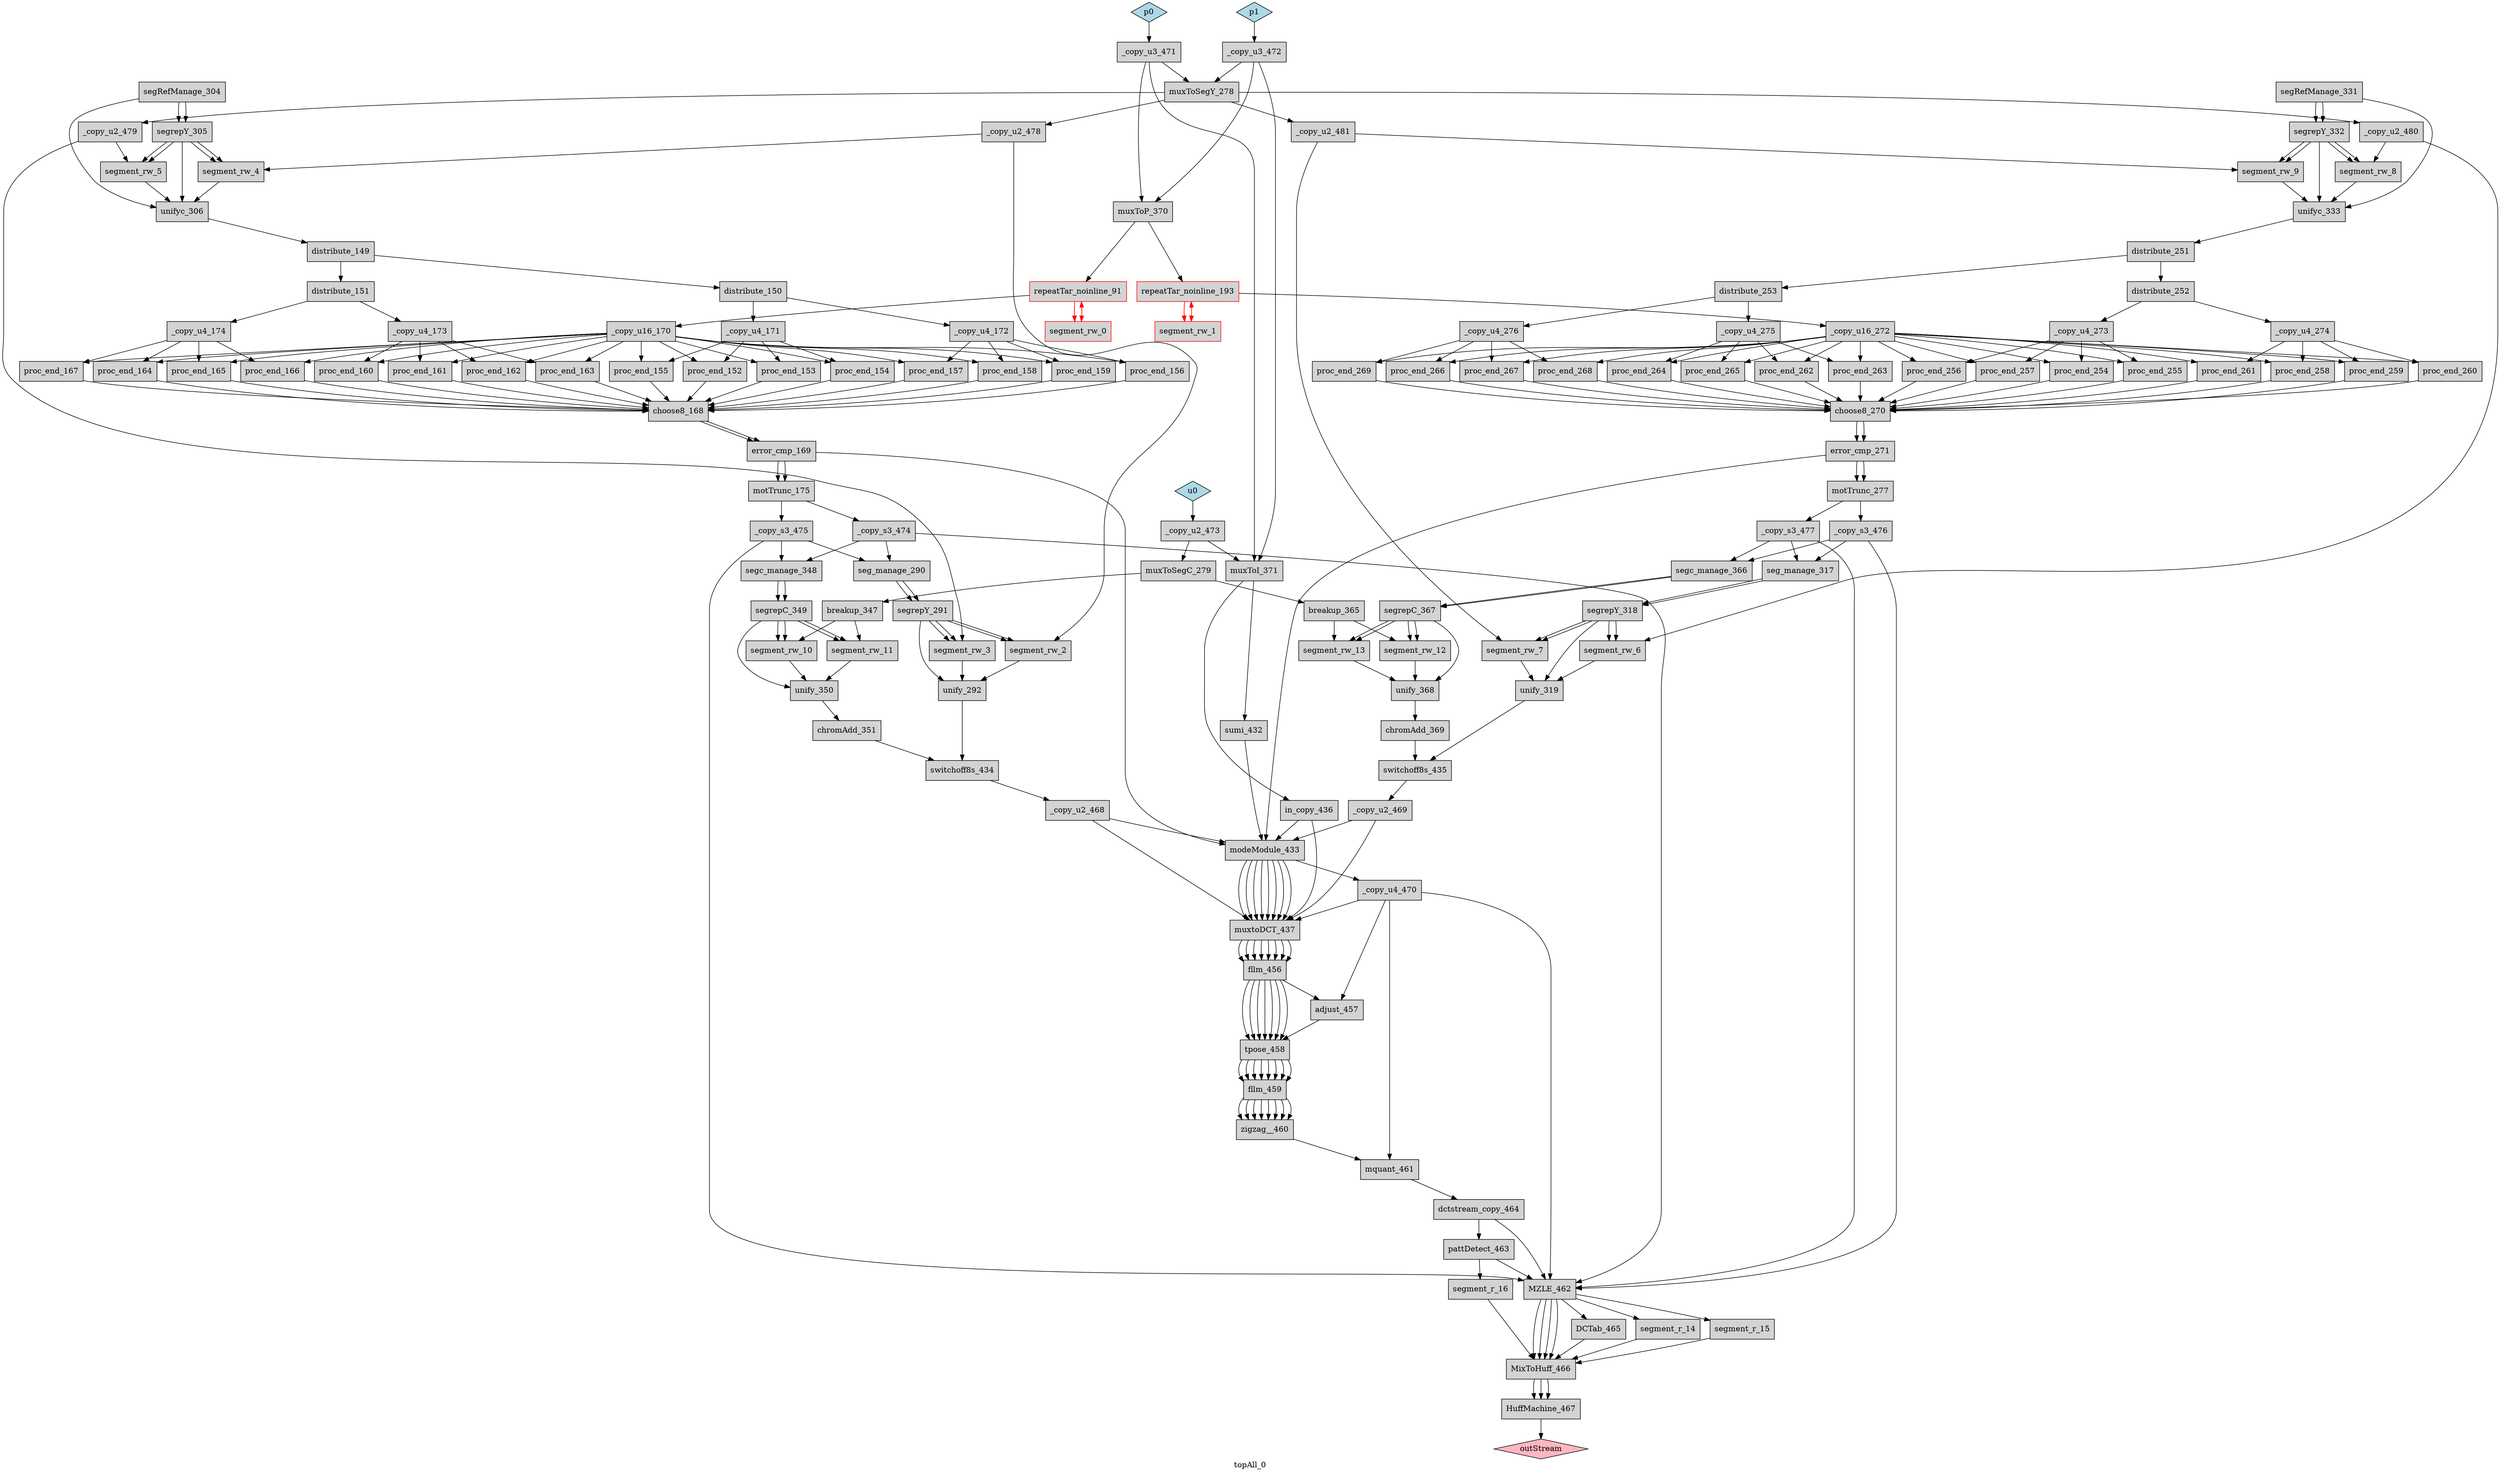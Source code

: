 # Page DFG for topAll_0
# Emitted by ../../../tdfc version 1.159, Tue Jun 21 16:19:54 2005

digraph topAll_0 {
  graph [label="topAll_0"];
  HuffMachine_467 [shape="box", style="filled", fillcolor="lightgrey"];
  MixToHuff_466 [shape="box", style="filled", fillcolor="lightgrey"];
  DCTab_465 [shape="box", style="filled", fillcolor="lightgrey"];
  segment_r_14 [shape="box", style="filled", fillcolor="lightgrey"];
  segment_r_15 [shape="box", style="filled", fillcolor="lightgrey"];
  MZLE_462 [shape="box", style="filled", fillcolor="lightgrey"];
  segment_r_16 [shape="box", style="filled", fillcolor="lightgrey"];
  pattDetect_463 [shape="box", style="filled", fillcolor="lightgrey"];
  dctstream_copy_464 [shape="box", style="filled", fillcolor="lightgrey"];
  mquant_461 [shape="box", style="filled", fillcolor="lightgrey"];
  zigzag__460 [shape="box", style="filled", fillcolor="lightgrey"];
  fllm_459 [shape="box", style="filled", fillcolor="lightgrey"];
  tpose_458 [shape="box", style="filled", fillcolor="lightgrey"];
  adjust_457 [shape="box", style="filled", fillcolor="lightgrey"];
  fllm_456 [shape="box", style="filled", fillcolor="lightgrey"];
  muxtoDCT_437 [shape="box", style="filled", fillcolor="lightgrey"];
  _copy_u4_470 [shape="box", style="filled", fillcolor="lightgrey"];
  modeModule_433 [shape="box", style="filled", fillcolor="lightgrey"];
  _copy_u2_468 [shape="box", style="filled", fillcolor="lightgrey"];
  switchoff8s_434 [shape="box", style="filled", fillcolor="lightgrey"];
  unify_292 [shape="box", style="filled", fillcolor="lightgrey"];
  segment_rw_2 [shape="box", style="filled", fillcolor="lightgrey"];
  segment_rw_3 [shape="box", style="filled", fillcolor="lightgrey"];
  segrepY_291 [shape="box", style="filled", fillcolor="lightgrey"];
  seg_manage_290 [shape="box", style="filled", fillcolor="lightgrey"];
  chromAdd_351 [shape="box", style="filled", fillcolor="lightgrey"];
  unify_350 [shape="box", style="filled", fillcolor="lightgrey"];
  segment_rw_10 [shape="box", style="filled", fillcolor="lightgrey"];
  segment_rw_11 [shape="box", style="filled", fillcolor="lightgrey"];
  segrepC_349 [shape="box", style="filled", fillcolor="lightgrey"];
  segc_manage_348 [shape="box", style="filled", fillcolor="lightgrey"];
  _copy_s3_474 [shape="box", style="filled", fillcolor="lightgrey"];
  _copy_s3_475 [shape="box", style="filled", fillcolor="lightgrey"];
  motTrunc_175 [shape="box", style="filled", fillcolor="lightgrey"];
  error_cmp_169 [shape="box", style="filled", fillcolor="lightgrey"];
  choose8_168 [shape="box", style="filled", fillcolor="lightgrey"];
  proc_end_152 [shape="box", style="filled", fillcolor="lightgrey"];
  proc_end_153 [shape="box", style="filled", fillcolor="lightgrey"];
  proc_end_154 [shape="box", style="filled", fillcolor="lightgrey"];
  proc_end_155 [shape="box", style="filled", fillcolor="lightgrey"];
  _copy_u4_171 [shape="box", style="filled", fillcolor="lightgrey"];
  proc_end_156 [shape="box", style="filled", fillcolor="lightgrey"];
  proc_end_157 [shape="box", style="filled", fillcolor="lightgrey"];
  proc_end_158 [shape="box", style="filled", fillcolor="lightgrey"];
  proc_end_159 [shape="box", style="filled", fillcolor="lightgrey"];
  _copy_u4_172 [shape="box", style="filled", fillcolor="lightgrey"];
  distribute_150 [shape="box", style="filled", fillcolor="lightgrey"];
  proc_end_160 [shape="box", style="filled", fillcolor="lightgrey"];
  proc_end_161 [shape="box", style="filled", fillcolor="lightgrey"];
  proc_end_162 [shape="box", style="filled", fillcolor="lightgrey"];
  proc_end_163 [shape="box", style="filled", fillcolor="lightgrey"];
  _copy_u4_173 [shape="box", style="filled", fillcolor="lightgrey"];
  proc_end_164 [shape="box", style="filled", fillcolor="lightgrey"];
  proc_end_165 [shape="box", style="filled", fillcolor="lightgrey"];
  proc_end_166 [shape="box", style="filled", fillcolor="lightgrey"];
  proc_end_167 [shape="box", style="filled", fillcolor="lightgrey"];
  _copy_u4_174 [shape="box", style="filled", fillcolor="lightgrey"];
  distribute_151 [shape="box", style="filled", fillcolor="lightgrey"];
  distribute_149 [shape="box", style="filled", fillcolor="lightgrey"];
  unifyc_306 [shape="box", style="filled", fillcolor="lightgrey"];
  segment_rw_4 [shape="box", style="filled", fillcolor="lightgrey"];
  _copy_u2_478 [shape="box", style="filled", fillcolor="lightgrey"];
  segment_rw_5 [shape="box", style="filled", fillcolor="lightgrey"];
  _copy_u2_479 [shape="box", style="filled", fillcolor="lightgrey"];
  _copy_u2_469 [shape="box", style="filled", fillcolor="lightgrey"];
  switchoff8s_435 [shape="box", style="filled", fillcolor="lightgrey"];
  unify_319 [shape="box", style="filled", fillcolor="lightgrey"];
  segment_rw_6 [shape="box", style="filled", fillcolor="lightgrey"];
  segment_rw_7 [shape="box", style="filled", fillcolor="lightgrey"];
  segrepY_318 [shape="box", style="filled", fillcolor="lightgrey"];
  seg_manage_317 [shape="box", style="filled", fillcolor="lightgrey"];
  chromAdd_369 [shape="box", style="filled", fillcolor="lightgrey"];
  unify_368 [shape="box", style="filled", fillcolor="lightgrey"];
  segment_rw_12 [shape="box", style="filled", fillcolor="lightgrey"];
  segment_rw_13 [shape="box", style="filled", fillcolor="lightgrey"];
  segrepC_367 [shape="box", style="filled", fillcolor="lightgrey"];
  segc_manage_366 [shape="box", style="filled", fillcolor="lightgrey"];
  _copy_s3_476 [shape="box", style="filled", fillcolor="lightgrey"];
  _copy_s3_477 [shape="box", style="filled", fillcolor="lightgrey"];
  motTrunc_277 [shape="box", style="filled", fillcolor="lightgrey"];
  error_cmp_271 [shape="box", style="filled", fillcolor="lightgrey"];
  choose8_270 [shape="box", style="filled", fillcolor="lightgrey"];
  proc_end_254 [shape="box", style="filled", fillcolor="lightgrey"];
  proc_end_255 [shape="box", style="filled", fillcolor="lightgrey"];
  proc_end_256 [shape="box", style="filled", fillcolor="lightgrey"];
  proc_end_257 [shape="box", style="filled", fillcolor="lightgrey"];
  _copy_u4_273 [shape="box", style="filled", fillcolor="lightgrey"];
  proc_end_258 [shape="box", style="filled", fillcolor="lightgrey"];
  proc_end_259 [shape="box", style="filled", fillcolor="lightgrey"];
  proc_end_260 [shape="box", style="filled", fillcolor="lightgrey"];
  proc_end_261 [shape="box", style="filled", fillcolor="lightgrey"];
  _copy_u4_274 [shape="box", style="filled", fillcolor="lightgrey"];
  distribute_252 [shape="box", style="filled", fillcolor="lightgrey"];
  proc_end_262 [shape="box", style="filled", fillcolor="lightgrey"];
  proc_end_263 [shape="box", style="filled", fillcolor="lightgrey"];
  proc_end_264 [shape="box", style="filled", fillcolor="lightgrey"];
  proc_end_265 [shape="box", style="filled", fillcolor="lightgrey"];
  _copy_u4_275 [shape="box", style="filled", fillcolor="lightgrey"];
  proc_end_266 [shape="box", style="filled", fillcolor="lightgrey"];
  proc_end_267 [shape="box", style="filled", fillcolor="lightgrey"];
  proc_end_268 [shape="box", style="filled", fillcolor="lightgrey"];
  proc_end_269 [shape="box", style="filled", fillcolor="lightgrey"];
  _copy_u4_276 [shape="box", style="filled", fillcolor="lightgrey"];
  distribute_253 [shape="box", style="filled", fillcolor="lightgrey"];
  distribute_251 [shape="box", style="filled", fillcolor="lightgrey"];
  unifyc_333 [shape="box", style="filled", fillcolor="lightgrey"];
  segment_rw_8 [shape="box", style="filled", fillcolor="lightgrey"];
  _copy_u2_480 [shape="box", style="filled", fillcolor="lightgrey"];
  segment_rw_9 [shape="box", style="filled", fillcolor="lightgrey"];
  _copy_u2_481 [shape="box", style="filled", fillcolor="lightgrey"];
  muxToSegY_278 [shape="box", style="filled", fillcolor="lightgrey"];
  _copy_u16_170 [shape="box", style="filled", fillcolor="lightgrey"];
  segment_rw_0 [shape="box", color="red", style="filled", fillcolor="lightgrey"];
  repeatTar_noinline_91 [shape="box", color="red", style="filled", fillcolor="lightgrey"];
  _copy_u16_272 [shape="box", style="filled", fillcolor="lightgrey"];
  segment_rw_1 [shape="box", color="red", style="filled", fillcolor="lightgrey"];
  repeatTar_noinline_193 [shape="box", color="red", style="filled", fillcolor="lightgrey"];
  muxToP_370 [shape="box", style="filled", fillcolor="lightgrey"];
  in_copy_436 [shape="box", style="filled", fillcolor="lightgrey"];
  sumi_432 [shape="box", style="filled", fillcolor="lightgrey"];
  muxToI_371 [shape="box", style="filled", fillcolor="lightgrey"];
  _copy_u3_471 [shape="box", style="filled", fillcolor="lightgrey"];
  _copy_u3_472 [shape="box", style="filled", fillcolor="lightgrey"];
  breakup_347 [shape="box", style="filled", fillcolor="lightgrey"];
  breakup_365 [shape="box", style="filled", fillcolor="lightgrey"];
  muxToSegC_279 [shape="box", style="filled", fillcolor="lightgrey"];
  _copy_u2_473 [shape="box", style="filled", fillcolor="lightgrey"];
  segrepY_305 [shape="box", style="filled", fillcolor="lightgrey"];
  segRefManage_304 [shape="box", style="filled", fillcolor="lightgrey"];
  segrepY_332 [shape="box", style="filled", fillcolor="lightgrey"];
  segRefManage_331 [shape="box", style="filled", fillcolor="lightgrey"];
  outStream [shape="diamond", style="filled", fillcolor="lightpink"];
  HuffMachine_467 -> outStream;
  MixToHuff_466 -> HuffMachine_467;
  MixToHuff_466 -> HuffMachine_467;
  MixToHuff_466 -> HuffMachine_467;
  MZLE_462 -> MixToHuff_466;
  MZLE_462 -> MixToHuff_466;
  MZLE_462 -> MixToHuff_466;
  DCTab_465 -> MixToHuff_466;
  segment_r_14 -> MixToHuff_466;
  segment_r_15 -> MixToHuff_466;
  segment_r_16 -> MixToHuff_466;
  MZLE_462 -> MixToHuff_466;
  MZLE_462 -> DCTab_465;
  MZLE_462 -> segment_r_14;
  MZLE_462 -> segment_r_15;
  _copy_s3_474 -> MZLE_462;
  _copy_s3_475 -> MZLE_462;
  _copy_s3_476 -> MZLE_462;
  _copy_s3_477 -> MZLE_462;
  dctstream_copy_464 -> MZLE_462;
  pattDetect_463 -> MZLE_462;
  _copy_u4_470 -> MZLE_462;
  pattDetect_463 -> segment_r_16;
  dctstream_copy_464 -> pattDetect_463;
  mquant_461 -> dctstream_copy_464;
  zigzag__460 -> mquant_461;
  _copy_u4_470 -> mquant_461;
  fllm_459 -> zigzag__460;
  fllm_459 -> zigzag__460;
  fllm_459 -> zigzag__460;
  fllm_459 -> zigzag__460;
  fllm_459 -> zigzag__460;
  fllm_459 -> zigzag__460;
  fllm_459 -> zigzag__460;
  fllm_459 -> zigzag__460;
  tpose_458 -> fllm_459;
  tpose_458 -> fllm_459;
  tpose_458 -> fllm_459;
  tpose_458 -> fllm_459;
  tpose_458 -> fllm_459;
  tpose_458 -> fllm_459;
  tpose_458 -> fllm_459;
  tpose_458 -> fllm_459;
  adjust_457 -> tpose_458;
  fllm_456 -> tpose_458;
  fllm_456 -> tpose_458;
  fllm_456 -> tpose_458;
  fllm_456 -> tpose_458;
  fllm_456 -> tpose_458;
  fllm_456 -> tpose_458;
  fllm_456 -> tpose_458;
  _copy_u4_470 -> adjust_457;
  fllm_456 -> adjust_457;
  muxtoDCT_437 -> fllm_456;
  muxtoDCT_437 -> fllm_456;
  muxtoDCT_437 -> fllm_456;
  muxtoDCT_437 -> fllm_456;
  muxtoDCT_437 -> fllm_456;
  muxtoDCT_437 -> fllm_456;
  muxtoDCT_437 -> fllm_456;
  muxtoDCT_437 -> fllm_456;
  in_copy_436 -> muxtoDCT_437;
  modeModule_433 -> muxtoDCT_437;
  modeModule_433 -> muxtoDCT_437;
  modeModule_433 -> muxtoDCT_437;
  modeModule_433 -> muxtoDCT_437;
  modeModule_433 -> muxtoDCT_437;
  modeModule_433 -> muxtoDCT_437;
  modeModule_433 -> muxtoDCT_437;
  modeModule_433 -> muxtoDCT_437;
  _copy_u2_468 -> muxtoDCT_437;
  _copy_u2_469 -> muxtoDCT_437;
  _copy_u4_470 -> muxtoDCT_437;
  modeModule_433 -> _copy_u4_470;
  error_cmp_169 -> modeModule_433;
  error_cmp_271 -> modeModule_433;
  in_copy_436 -> modeModule_433;
  sumi_432 -> modeModule_433;
  _copy_u2_468 -> modeModule_433;
  _copy_u2_469 -> modeModule_433;
  switchoff8s_434 -> _copy_u2_468;
  unify_292 -> switchoff8s_434;
  chromAdd_351 -> switchoff8s_434;
  segrepY_291 -> unify_292;
  segment_rw_2 -> unify_292;
  segment_rw_3 -> unify_292;
  _copy_u2_478 -> segment_rw_2;
  segrepY_291 -> segment_rw_2;
  segrepY_291 -> segment_rw_2;
  _copy_u2_479 -> segment_rw_3;
  segrepY_291 -> segment_rw_3;
  segrepY_291 -> segment_rw_3;
  seg_manage_290 -> segrepY_291;
  seg_manage_290 -> segrepY_291;
  _copy_s3_474 -> seg_manage_290;
  _copy_s3_475 -> seg_manage_290;
  unify_350 -> chromAdd_351;
  segrepC_349 -> unify_350;
  segment_rw_10 -> unify_350;
  segment_rw_11 -> unify_350;
  segrepC_349 -> segment_rw_10;
  segrepC_349 -> segment_rw_10;
  breakup_347 -> segment_rw_10;
  segrepC_349 -> segment_rw_11;
  segrepC_349 -> segment_rw_11;
  breakup_347 -> segment_rw_11;
  segc_manage_348 -> segrepC_349;
  segc_manage_348 -> segrepC_349;
  _copy_s3_474 -> segc_manage_348;
  _copy_s3_475 -> segc_manage_348;
  motTrunc_175 -> _copy_s3_474;
  motTrunc_175 -> _copy_s3_475;
  error_cmp_169 -> motTrunc_175;
  error_cmp_169 -> motTrunc_175;
  choose8_168 -> error_cmp_169;
  choose8_168 -> error_cmp_169;
  proc_end_152 -> choose8_168;
  proc_end_153 -> choose8_168;
  proc_end_154 -> choose8_168;
  proc_end_155 -> choose8_168;
  proc_end_156 -> choose8_168;
  proc_end_157 -> choose8_168;
  proc_end_158 -> choose8_168;
  proc_end_159 -> choose8_168;
  proc_end_160 -> choose8_168;
  proc_end_161 -> choose8_168;
  proc_end_162 -> choose8_168;
  proc_end_163 -> choose8_168;
  proc_end_164 -> choose8_168;
  proc_end_165 -> choose8_168;
  proc_end_166 -> choose8_168;
  proc_end_167 -> choose8_168;
  _copy_u16_170 -> proc_end_152;
  _copy_u4_171 -> proc_end_152;
  _copy_u16_170 -> proc_end_153;
  _copy_u4_171 -> proc_end_153;
  _copy_u16_170 -> proc_end_154;
  _copy_u4_171 -> proc_end_154;
  _copy_u16_170 -> proc_end_155;
  _copy_u4_171 -> proc_end_155;
  distribute_150 -> _copy_u4_171;
  _copy_u16_170 -> proc_end_156;
  _copy_u4_172 -> proc_end_156;
  _copy_u16_170 -> proc_end_157;
  _copy_u4_172 -> proc_end_157;
  _copy_u16_170 -> proc_end_158;
  _copy_u4_172 -> proc_end_158;
  _copy_u16_170 -> proc_end_159;
  _copy_u4_172 -> proc_end_159;
  distribute_150 -> _copy_u4_172;
  distribute_149 -> distribute_150;
  _copy_u16_170 -> proc_end_160;
  _copy_u4_173 -> proc_end_160;
  _copy_u16_170 -> proc_end_161;
  _copy_u4_173 -> proc_end_161;
  _copy_u16_170 -> proc_end_162;
  _copy_u4_173 -> proc_end_162;
  _copy_u16_170 -> proc_end_163;
  _copy_u4_173 -> proc_end_163;
  distribute_151 -> _copy_u4_173;
  _copy_u16_170 -> proc_end_164;
  _copy_u4_174 -> proc_end_164;
  _copy_u16_170 -> proc_end_165;
  _copy_u4_174 -> proc_end_165;
  _copy_u16_170 -> proc_end_166;
  _copy_u4_174 -> proc_end_166;
  _copy_u16_170 -> proc_end_167;
  _copy_u4_174 -> proc_end_167;
  distribute_151 -> _copy_u4_174;
  distribute_149 -> distribute_151;
  unifyc_306 -> distribute_149;
  segRefManage_304 -> unifyc_306;
  segrepY_305 -> unifyc_306;
  segment_rw_4 -> unifyc_306;
  segment_rw_5 -> unifyc_306;
  _copy_u2_478 -> segment_rw_4;
  segrepY_305 -> segment_rw_4;
  segrepY_305 -> segment_rw_4;
  muxToSegY_278 -> _copy_u2_478;
  _copy_u2_479 -> segment_rw_5;
  segrepY_305 -> segment_rw_5;
  segrepY_305 -> segment_rw_5;
  muxToSegY_278 -> _copy_u2_479;
  switchoff8s_435 -> _copy_u2_469;
  unify_319 -> switchoff8s_435;
  chromAdd_369 -> switchoff8s_435;
  segrepY_318 -> unify_319;
  segment_rw_6 -> unify_319;
  segment_rw_7 -> unify_319;
  _copy_u2_480 -> segment_rw_6;
  segrepY_318 -> segment_rw_6;
  segrepY_318 -> segment_rw_6;
  _copy_u2_481 -> segment_rw_7;
  segrepY_318 -> segment_rw_7;
  segrepY_318 -> segment_rw_7;
  seg_manage_317 -> segrepY_318;
  seg_manage_317 -> segrepY_318;
  _copy_s3_476 -> seg_manage_317;
  _copy_s3_477 -> seg_manage_317;
  unify_368 -> chromAdd_369;
  segrepC_367 -> unify_368;
  segment_rw_12 -> unify_368;
  segment_rw_13 -> unify_368;
  segrepC_367 -> segment_rw_12;
  segrepC_367 -> segment_rw_12;
  breakup_365 -> segment_rw_12;
  segrepC_367 -> segment_rw_13;
  segrepC_367 -> segment_rw_13;
  breakup_365 -> segment_rw_13;
  segc_manage_366 -> segrepC_367;
  segc_manage_366 -> segrepC_367;
  _copy_s3_476 -> segc_manage_366;
  _copy_s3_477 -> segc_manage_366;
  motTrunc_277 -> _copy_s3_476;
  motTrunc_277 -> _copy_s3_477;
  error_cmp_271 -> motTrunc_277;
  error_cmp_271 -> motTrunc_277;
  choose8_270 -> error_cmp_271;
  choose8_270 -> error_cmp_271;
  proc_end_254 -> choose8_270;
  proc_end_255 -> choose8_270;
  proc_end_256 -> choose8_270;
  proc_end_257 -> choose8_270;
  proc_end_258 -> choose8_270;
  proc_end_259 -> choose8_270;
  proc_end_260 -> choose8_270;
  proc_end_261 -> choose8_270;
  proc_end_262 -> choose8_270;
  proc_end_263 -> choose8_270;
  proc_end_264 -> choose8_270;
  proc_end_265 -> choose8_270;
  proc_end_266 -> choose8_270;
  proc_end_267 -> choose8_270;
  proc_end_268 -> choose8_270;
  proc_end_269 -> choose8_270;
  _copy_u16_272 -> proc_end_254;
  _copy_u4_273 -> proc_end_254;
  _copy_u16_272 -> proc_end_255;
  _copy_u4_273 -> proc_end_255;
  _copy_u16_272 -> proc_end_256;
  _copy_u4_273 -> proc_end_256;
  _copy_u16_272 -> proc_end_257;
  _copy_u4_273 -> proc_end_257;
  distribute_252 -> _copy_u4_273;
  _copy_u16_272 -> proc_end_258;
  _copy_u4_274 -> proc_end_258;
  _copy_u16_272 -> proc_end_259;
  _copy_u4_274 -> proc_end_259;
  _copy_u16_272 -> proc_end_260;
  _copy_u4_274 -> proc_end_260;
  _copy_u16_272 -> proc_end_261;
  _copy_u4_274 -> proc_end_261;
  distribute_252 -> _copy_u4_274;
  distribute_251 -> distribute_252;
  _copy_u16_272 -> proc_end_262;
  _copy_u4_275 -> proc_end_262;
  _copy_u16_272 -> proc_end_263;
  _copy_u4_275 -> proc_end_263;
  _copy_u16_272 -> proc_end_264;
  _copy_u4_275 -> proc_end_264;
  _copy_u16_272 -> proc_end_265;
  _copy_u4_275 -> proc_end_265;
  distribute_253 -> _copy_u4_275;
  _copy_u16_272 -> proc_end_266;
  _copy_u4_276 -> proc_end_266;
  _copy_u16_272 -> proc_end_267;
  _copy_u4_276 -> proc_end_267;
  _copy_u16_272 -> proc_end_268;
  _copy_u4_276 -> proc_end_268;
  _copy_u16_272 -> proc_end_269;
  _copy_u4_276 -> proc_end_269;
  distribute_253 -> _copy_u4_276;
  distribute_251 -> distribute_253;
  unifyc_333 -> distribute_251;
  segRefManage_331 -> unifyc_333;
  segrepY_332 -> unifyc_333;
  segment_rw_8 -> unifyc_333;
  segment_rw_9 -> unifyc_333;
  _copy_u2_480 -> segment_rw_8;
  segrepY_332 -> segment_rw_8;
  segrepY_332 -> segment_rw_8;
  muxToSegY_278 -> _copy_u2_480;
  _copy_u2_481 -> segment_rw_9;
  segrepY_332 -> segment_rw_9;
  segrepY_332 -> segment_rw_9;
  muxToSegY_278 -> _copy_u2_481;
  _copy_u3_471 -> muxToSegY_278;
  _copy_u3_472 -> muxToSegY_278;
  repeatTar_noinline_91 -> _copy_u16_170;
  segment_rw_0 -> repeatTar_noinline_91 [color="red"];
  repeatTar_noinline_91 -> segment_rw_0 [color="red"];
  repeatTar_noinline_91 -> segment_rw_0 [color="red"];
  repeatTar_noinline_91 -> segment_rw_0 [color="red"];
  muxToP_370 -> repeatTar_noinline_91;
  repeatTar_noinline_193 -> _copy_u16_272;
  segment_rw_1 -> repeatTar_noinline_193 [color="red"];
  repeatTar_noinline_193 -> segment_rw_1 [color="red"];
  repeatTar_noinline_193 -> segment_rw_1 [color="red"];
  repeatTar_noinline_193 -> segment_rw_1 [color="red"];
  muxToP_370 -> repeatTar_noinline_193;
  _copy_u3_471 -> muxToP_370;
  _copy_u3_472 -> muxToP_370;
  muxToI_371 -> in_copy_436;
  muxToI_371 -> sumi_432;
  _copy_u3_471 -> muxToI_371;
  _copy_u3_472 -> muxToI_371;
  _copy_u2_473 -> muxToI_371;
  p0 [shape="diamond", style="filled", fillcolor="lightblue"];
  p0 -> _copy_u3_471;
  p1 [shape="diamond", style="filled", fillcolor="lightblue"];
  p1 -> _copy_u3_472;
  muxToSegC_279 -> breakup_347;
  muxToSegC_279 -> breakup_365;
  _copy_u2_473 -> muxToSegC_279;
  u0 [shape="diamond", style="filled", fillcolor="lightblue"];
  u0 -> _copy_u2_473;
  segRefManage_304 -> segrepY_305;
  segRefManage_304 -> segrepY_305;
  segRefManage_331 -> segrepY_332;
  segRefManage_331 -> segrepY_332;
}
